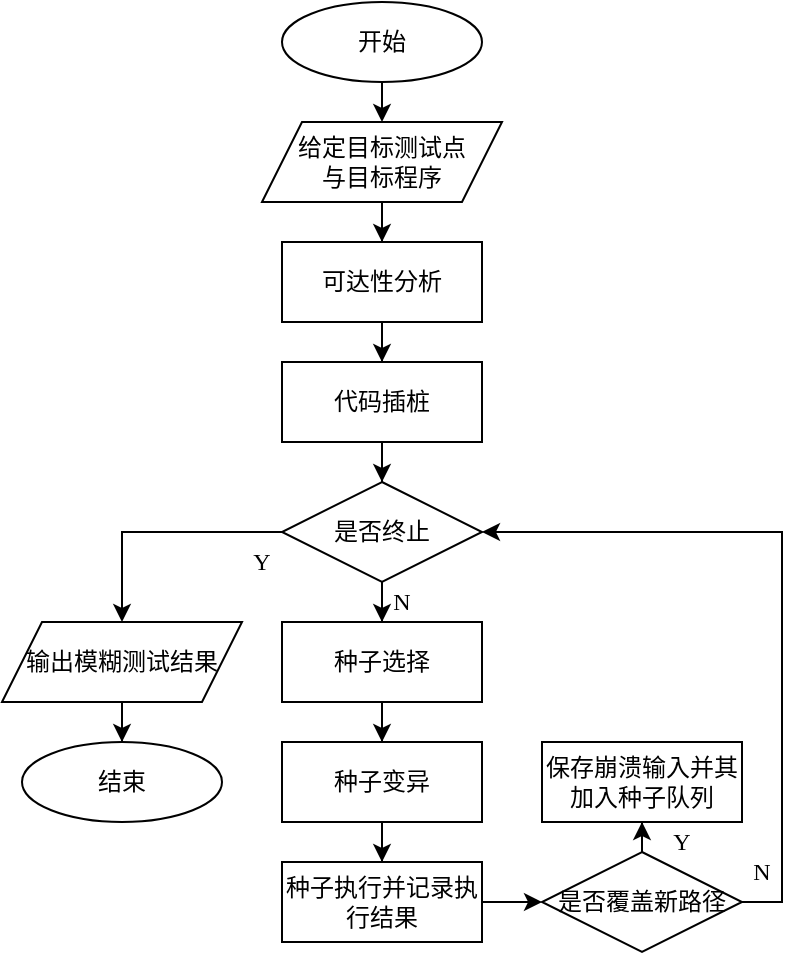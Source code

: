 <mxfile version="24.0.7" type="github">
  <diagram name="第 1 页" id="8u_tG9VJtTxgTjOydQO5">
    <mxGraphModel dx="683" dy="350" grid="1" gridSize="10" guides="1" tooltips="1" connect="1" arrows="1" fold="1" page="1" pageScale="1" pageWidth="827" pageHeight="1169" math="0" shadow="0">
      <root>
        <mxCell id="0" />
        <mxCell id="1" parent="0" />
        <mxCell id="Z7iZ7ZdkSv8AXxoUsAQW-17" value="" style="edgeStyle=orthogonalEdgeStyle;rounded=0;orthogonalLoop=1;jettySize=auto;html=1;fontFamily=宋体;" edge="1" parent="1" source="Z7iZ7ZdkSv8AXxoUsAQW-4">
          <mxGeometry relative="1" as="geometry">
            <mxPoint x="440" y="100" as="targetPoint" />
          </mxGeometry>
        </mxCell>
        <mxCell id="Z7iZ7ZdkSv8AXxoUsAQW-4" value="&lt;font&gt;开始&lt;/font&gt;" style="strokeWidth=1;html=1;shape=mxgraph.flowchart.start_1;whiteSpace=wrap;fontFamily=宋体;" vertex="1" parent="1">
          <mxGeometry x="390" y="40" width="100" height="40" as="geometry" />
        </mxCell>
        <mxCell id="Z7iZ7ZdkSv8AXxoUsAQW-19" value="" style="edgeStyle=orthogonalEdgeStyle;rounded=0;orthogonalLoop=1;jettySize=auto;html=1;entryX=0.5;entryY=0;entryDx=0;entryDy=0;fontFamily=宋体;" edge="1" parent="1" source="Z7iZ7ZdkSv8AXxoUsAQW-5" target="Z7iZ7ZdkSv8AXxoUsAQW-6">
          <mxGeometry relative="1" as="geometry" />
        </mxCell>
        <mxCell id="Z7iZ7ZdkSv8AXxoUsAQW-5" value="&lt;font&gt;给定目标测试点&lt;/font&gt;&lt;div&gt;&lt;font&gt;与目标程序&lt;/font&gt;&lt;/div&gt;" style="shape=parallelogram;perimeter=parallelogramPerimeter;whiteSpace=wrap;html=1;fixedSize=1;fontFamily=宋体;" vertex="1" parent="1">
          <mxGeometry x="380" y="100" width="120" height="40" as="geometry" />
        </mxCell>
        <mxCell id="Z7iZ7ZdkSv8AXxoUsAQW-21" value="" style="edgeStyle=orthogonalEdgeStyle;rounded=0;orthogonalLoop=1;jettySize=auto;html=1;fontFamily=宋体;" edge="1" parent="1" source="Z7iZ7ZdkSv8AXxoUsAQW-6" target="Z7iZ7ZdkSv8AXxoUsAQW-7">
          <mxGeometry relative="1" as="geometry" />
        </mxCell>
        <mxCell id="Z7iZ7ZdkSv8AXxoUsAQW-6" value="可达性分析" style="rounded=0;whiteSpace=wrap;html=1;fontFamily=宋体;" vertex="1" parent="1">
          <mxGeometry x="390" y="160" width="100" height="40" as="geometry" />
        </mxCell>
        <mxCell id="Z7iZ7ZdkSv8AXxoUsAQW-24" value="" style="edgeStyle=orthogonalEdgeStyle;rounded=0;orthogonalLoop=1;jettySize=auto;html=1;fontFamily=宋体;" edge="1" parent="1" source="Z7iZ7ZdkSv8AXxoUsAQW-7" target="Z7iZ7ZdkSv8AXxoUsAQW-9">
          <mxGeometry relative="1" as="geometry" />
        </mxCell>
        <mxCell id="Z7iZ7ZdkSv8AXxoUsAQW-7" value="代码插桩" style="rounded=0;whiteSpace=wrap;html=1;fontFamily=宋体;" vertex="1" parent="1">
          <mxGeometry x="390" y="220" width="100" height="40" as="geometry" />
        </mxCell>
        <mxCell id="Z7iZ7ZdkSv8AXxoUsAQW-25" value="" style="edgeStyle=orthogonalEdgeStyle;rounded=0;orthogonalLoop=1;jettySize=auto;html=1;fontFamily=宋体;" edge="1" parent="1" source="Z7iZ7ZdkSv8AXxoUsAQW-9" target="Z7iZ7ZdkSv8AXxoUsAQW-10">
          <mxGeometry relative="1" as="geometry" />
        </mxCell>
        <mxCell id="Z7iZ7ZdkSv8AXxoUsAQW-32" style="edgeStyle=orthogonalEdgeStyle;rounded=0;orthogonalLoop=1;jettySize=auto;html=1;entryX=0.5;entryY=0;entryDx=0;entryDy=0;fontFamily=宋体;" edge="1" parent="1" source="Z7iZ7ZdkSv8AXxoUsAQW-9" target="Z7iZ7ZdkSv8AXxoUsAQW-40">
          <mxGeometry relative="1" as="geometry">
            <mxPoint x="300" y="410.0" as="targetPoint" />
          </mxGeometry>
        </mxCell>
        <mxCell id="Z7iZ7ZdkSv8AXxoUsAQW-9" value="是否终止" style="rhombus;whiteSpace=wrap;html=1;fontFamily=宋体;" vertex="1" parent="1">
          <mxGeometry x="390" y="280" width="100" height="50" as="geometry" />
        </mxCell>
        <mxCell id="Z7iZ7ZdkSv8AXxoUsAQW-26" value="" style="edgeStyle=orthogonalEdgeStyle;rounded=0;orthogonalLoop=1;jettySize=auto;html=1;entryX=0.5;entryY=0;entryDx=0;entryDy=0;fontFamily=宋体;" edge="1" parent="1" source="Z7iZ7ZdkSv8AXxoUsAQW-10" target="Z7iZ7ZdkSv8AXxoUsAQW-11">
          <mxGeometry relative="1" as="geometry" />
        </mxCell>
        <mxCell id="Z7iZ7ZdkSv8AXxoUsAQW-10" value="种子选择" style="rounded=0;whiteSpace=wrap;html=1;fontFamily=宋体;" vertex="1" parent="1">
          <mxGeometry x="390" y="350" width="100" height="40" as="geometry" />
        </mxCell>
        <mxCell id="Z7iZ7ZdkSv8AXxoUsAQW-27" value="" style="edgeStyle=orthogonalEdgeStyle;rounded=0;orthogonalLoop=1;jettySize=auto;html=1;fontFamily=宋体;" edge="1" parent="1" source="Z7iZ7ZdkSv8AXxoUsAQW-11" target="Z7iZ7ZdkSv8AXxoUsAQW-12">
          <mxGeometry relative="1" as="geometry" />
        </mxCell>
        <mxCell id="Z7iZ7ZdkSv8AXxoUsAQW-11" value="种子变异" style="rounded=0;whiteSpace=wrap;html=1;fontFamily=宋体;" vertex="1" parent="1">
          <mxGeometry x="390" y="410" width="100" height="40" as="geometry" />
        </mxCell>
        <mxCell id="Z7iZ7ZdkSv8AXxoUsAQW-28" value="" style="edgeStyle=orthogonalEdgeStyle;rounded=0;orthogonalLoop=1;jettySize=auto;html=1;fontFamily=宋体;" edge="1" parent="1" source="Z7iZ7ZdkSv8AXxoUsAQW-12" target="Z7iZ7ZdkSv8AXxoUsAQW-14">
          <mxGeometry relative="1" as="geometry" />
        </mxCell>
        <mxCell id="Z7iZ7ZdkSv8AXxoUsAQW-12" value="种子执行并记录执行结果" style="rounded=0;whiteSpace=wrap;html=1;fontFamily=宋体;" vertex="1" parent="1">
          <mxGeometry x="390" y="470" width="100" height="40" as="geometry" />
        </mxCell>
        <mxCell id="Z7iZ7ZdkSv8AXxoUsAQW-29" value="" style="edgeStyle=orthogonalEdgeStyle;rounded=0;orthogonalLoop=1;jettySize=auto;html=1;fontFamily=宋体;" edge="1" parent="1" source="Z7iZ7ZdkSv8AXxoUsAQW-14" target="Z7iZ7ZdkSv8AXxoUsAQW-15">
          <mxGeometry relative="1" as="geometry" />
        </mxCell>
        <mxCell id="Z7iZ7ZdkSv8AXxoUsAQW-30" style="edgeStyle=orthogonalEdgeStyle;rounded=0;orthogonalLoop=1;jettySize=auto;html=1;entryX=1;entryY=0.5;entryDx=0;entryDy=0;fontFamily=宋体;" edge="1" parent="1" source="Z7iZ7ZdkSv8AXxoUsAQW-14" target="Z7iZ7ZdkSv8AXxoUsAQW-9">
          <mxGeometry relative="1" as="geometry">
            <Array as="points">
              <mxPoint x="640" y="490" />
              <mxPoint x="640" y="305" />
            </Array>
          </mxGeometry>
        </mxCell>
        <mxCell id="Z7iZ7ZdkSv8AXxoUsAQW-14" value="是否覆盖新路径" style="rhombus;whiteSpace=wrap;html=1;fontFamily=宋体;" vertex="1" parent="1">
          <mxGeometry x="520" y="465" width="100" height="50" as="geometry" />
        </mxCell>
        <mxCell id="Z7iZ7ZdkSv8AXxoUsAQW-15" value="保存崩溃输入并其加入种子队列" style="rounded=0;whiteSpace=wrap;html=1;fontFamily=宋体;" vertex="1" parent="1">
          <mxGeometry x="520" y="410" width="100" height="40" as="geometry" />
        </mxCell>
        <mxCell id="Z7iZ7ZdkSv8AXxoUsAQW-34" value="" style="edgeStyle=orthogonalEdgeStyle;rounded=0;orthogonalLoop=1;jettySize=auto;html=1;exitX=0.5;exitY=1;exitDx=0;exitDy=0;fontFamily=宋体;" edge="1" parent="1" source="Z7iZ7ZdkSv8AXxoUsAQW-40" target="Z7iZ7ZdkSv8AXxoUsAQW-33">
          <mxGeometry relative="1" as="geometry">
            <mxPoint x="300.034" y="460.0" as="sourcePoint" />
          </mxGeometry>
        </mxCell>
        <mxCell id="Z7iZ7ZdkSv8AXxoUsAQW-33" value="&lt;font&gt;结束&lt;/font&gt;" style="strokeWidth=1;html=1;shape=mxgraph.flowchart.start_1;whiteSpace=wrap;fontFamily=宋体;" vertex="1" parent="1">
          <mxGeometry x="260" y="410" width="100" height="40" as="geometry" />
        </mxCell>
        <mxCell id="Z7iZ7ZdkSv8AXxoUsAQW-36" value="N" style="text;html=1;align=center;verticalAlign=middle;whiteSpace=wrap;rounded=0;fontFamily=宋体;" vertex="1" parent="1">
          <mxGeometry x="440" y="330" width="20" height="20" as="geometry" />
        </mxCell>
        <mxCell id="Z7iZ7ZdkSv8AXxoUsAQW-37" value="N" style="text;html=1;align=center;verticalAlign=middle;whiteSpace=wrap;rounded=0;fontFamily=宋体;" vertex="1" parent="1">
          <mxGeometry x="620" y="465" width="20" height="20" as="geometry" />
        </mxCell>
        <mxCell id="Z7iZ7ZdkSv8AXxoUsAQW-38" value="Y" style="text;html=1;align=center;verticalAlign=middle;whiteSpace=wrap;rounded=0;fontFamily=宋体;" vertex="1" parent="1">
          <mxGeometry x="370" y="310" width="20" height="20" as="geometry" />
        </mxCell>
        <mxCell id="Z7iZ7ZdkSv8AXxoUsAQW-39" value="Y" style="text;html=1;align=center;verticalAlign=middle;whiteSpace=wrap;rounded=0;fontFamily=宋体;" vertex="1" parent="1">
          <mxGeometry x="580" y="450" width="20" height="20" as="geometry" />
        </mxCell>
        <mxCell id="Z7iZ7ZdkSv8AXxoUsAQW-40" value="输出模糊测试结果" style="shape=parallelogram;perimeter=parallelogramPerimeter;whiteSpace=wrap;html=1;fixedSize=1;fontFamily=宋体;" vertex="1" parent="1">
          <mxGeometry x="250" y="350" width="120" height="40" as="geometry" />
        </mxCell>
      </root>
    </mxGraphModel>
  </diagram>
</mxfile>
